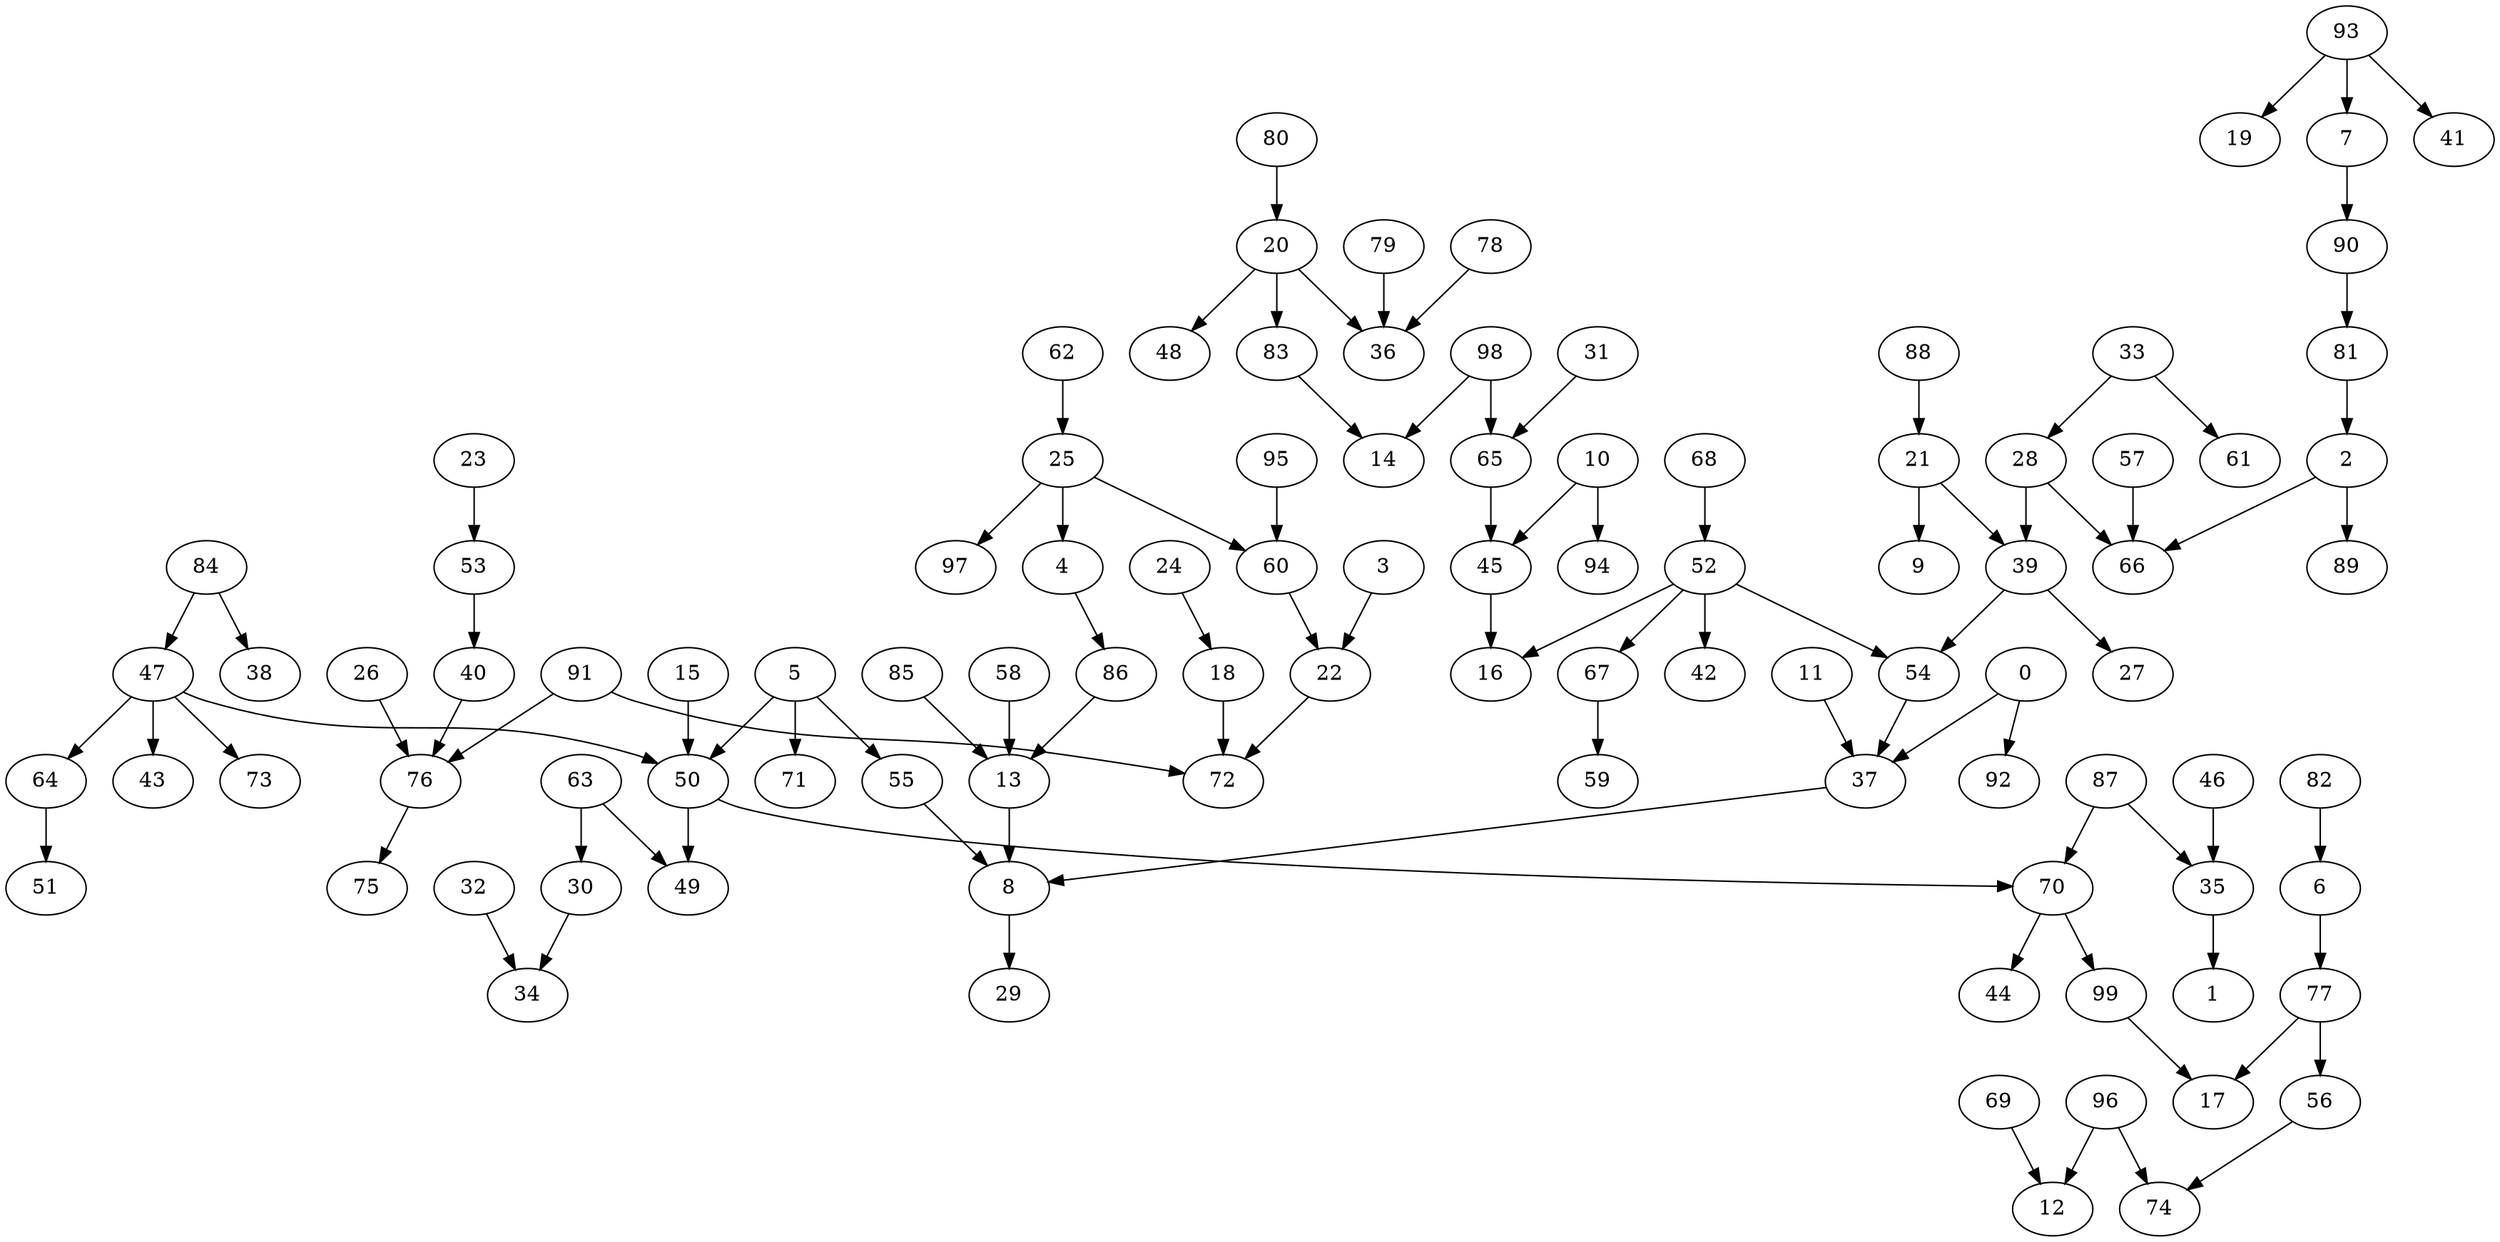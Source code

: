 digraph my_graph {
6;
77;
64;
51;
52;
16;
86;
13;
84;
47;
67;
98;
65;
26;
76;
25;
60;
91;
0;
92;
56;
74;
5;
50;
83;
14;
2;
89;
37;
4;
21;
9;
8;
29;
10;
45;
20;
36;
55;
70;
81;
31;
39;
54;
44;
23;
53;
42;
22;
72;
17;
28;
66;
69;
12;
93;
41;
40;
88;
85;
38;
35;
1;
80;
43;
48;
75;
87;
97;
15;
99;
49;
63;
27;
30;
95;
78;
58;
59;
19;
33;
62;
73;
94;
96;
61;
32;
34;
71;
68;
90;
3;
24;
18;
7;
46;
82;
11;
79;
57;
6->77
64->51
52->16
86->13
84->47
52->67
98->65
26->76
25->60
91->76
0->92
56->74
5->50
83->14
2->89
0->37
25->4
21->9
8->29
10->45
20->36
5->55
50->70
81->2
55->8
31->65
39->54
70->44
23->53
52->42
22->72
77->17
28->66
45->16
28->39
60->22
69->12
2->66
65->45
93->41
20->83
47->50
4->86
40->76
91->72
88->21
85->13
21->39
84->38
35->1
80->20
47->43
20->48
54->37
77->56
52->54
76->75
98->14
87->70
25->97
15->50
70->99
50->49
63->49
99->17
37->8
47->64
13->8
39->27
63->30
53->40
95->60
78->36
58->13
87->35
67->59
93->19
33->28
62->25
47->73
10->94
96->74
33->61
32->34
5->71
68->52
90->81
96->12
3->22
30->34
24->18
7->90
46->35
18->72
93->7
82->6
11->37
79->36
57->66
}